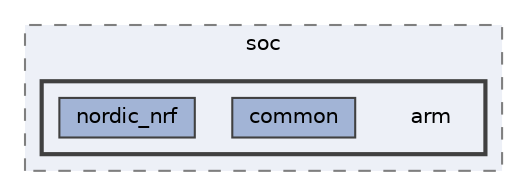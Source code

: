 digraph "build/zephyr/soc/arm"
{
 // LATEX_PDF_SIZE
  bgcolor="transparent";
  edge [fontname=Helvetica,fontsize=10,labelfontname=Helvetica,labelfontsize=10];
  node [fontname=Helvetica,fontsize=10,shape=box,height=0.2,width=0.4];
  compound=true
  subgraph clusterdir_87d38314df1e3dff4ca78eb3585247df {
    graph [ bgcolor="#edf0f7", pencolor="grey50", label="soc", fontname=Helvetica,fontsize=10 style="filled,dashed", URL="dir_87d38314df1e3dff4ca78eb3585247df.html",tooltip=""]
  subgraph clusterdir_b2db7b8d9e5722eadc1599755e8ecce8 {
    graph [ bgcolor="#edf0f7", pencolor="grey25", label="", fontname=Helvetica,fontsize=10 style="filled,bold", URL="dir_b2db7b8d9e5722eadc1599755e8ecce8.html",tooltip=""]
    dir_b2db7b8d9e5722eadc1599755e8ecce8 [shape=plaintext, label="arm"];
  dir_97c619bf42ea85b67803acb39de4afee [label="common", fillcolor="#a2b4d6", color="grey25", style="filled", URL="dir_97c619bf42ea85b67803acb39de4afee.html",tooltip=""];
  dir_32935d3dde786a9cacbbbdf279095902 [label="nordic_nrf", fillcolor="#a2b4d6", color="grey25", style="filled", URL="dir_32935d3dde786a9cacbbbdf279095902.html",tooltip=""];
  }
  }
}
